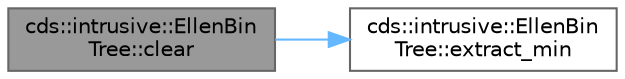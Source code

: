 digraph "cds::intrusive::EllenBinTree::clear"
{
 // LATEX_PDF_SIZE
  bgcolor="transparent";
  edge [fontname=Helvetica,fontsize=10,labelfontname=Helvetica,labelfontsize=10];
  node [fontname=Helvetica,fontsize=10,shape=box,height=0.2,width=0.4];
  rankdir="LR";
  Node1 [id="Node000001",label="cds::intrusive::EllenBin\lTree::clear",height=0.2,width=0.4,color="gray40", fillcolor="grey60", style="filled", fontcolor="black",tooltip="Clears the tree (thread safe, not atomic)"];
  Node1 -> Node2 [id="edge2_Node000001_Node000002",color="steelblue1",style="solid",tooltip=" "];
  Node2 [id="Node000002",label="cds::intrusive::EllenBin\lTree::extract_min",height=0.2,width=0.4,color="grey40", fillcolor="white", style="filled",URL="$classcds_1_1intrusive_1_1_ellen_bin_tree.html#a7b4b540395597d0a296ef01fd15568f3",tooltip="Extracts an item with minimal key from the tree"];
}
